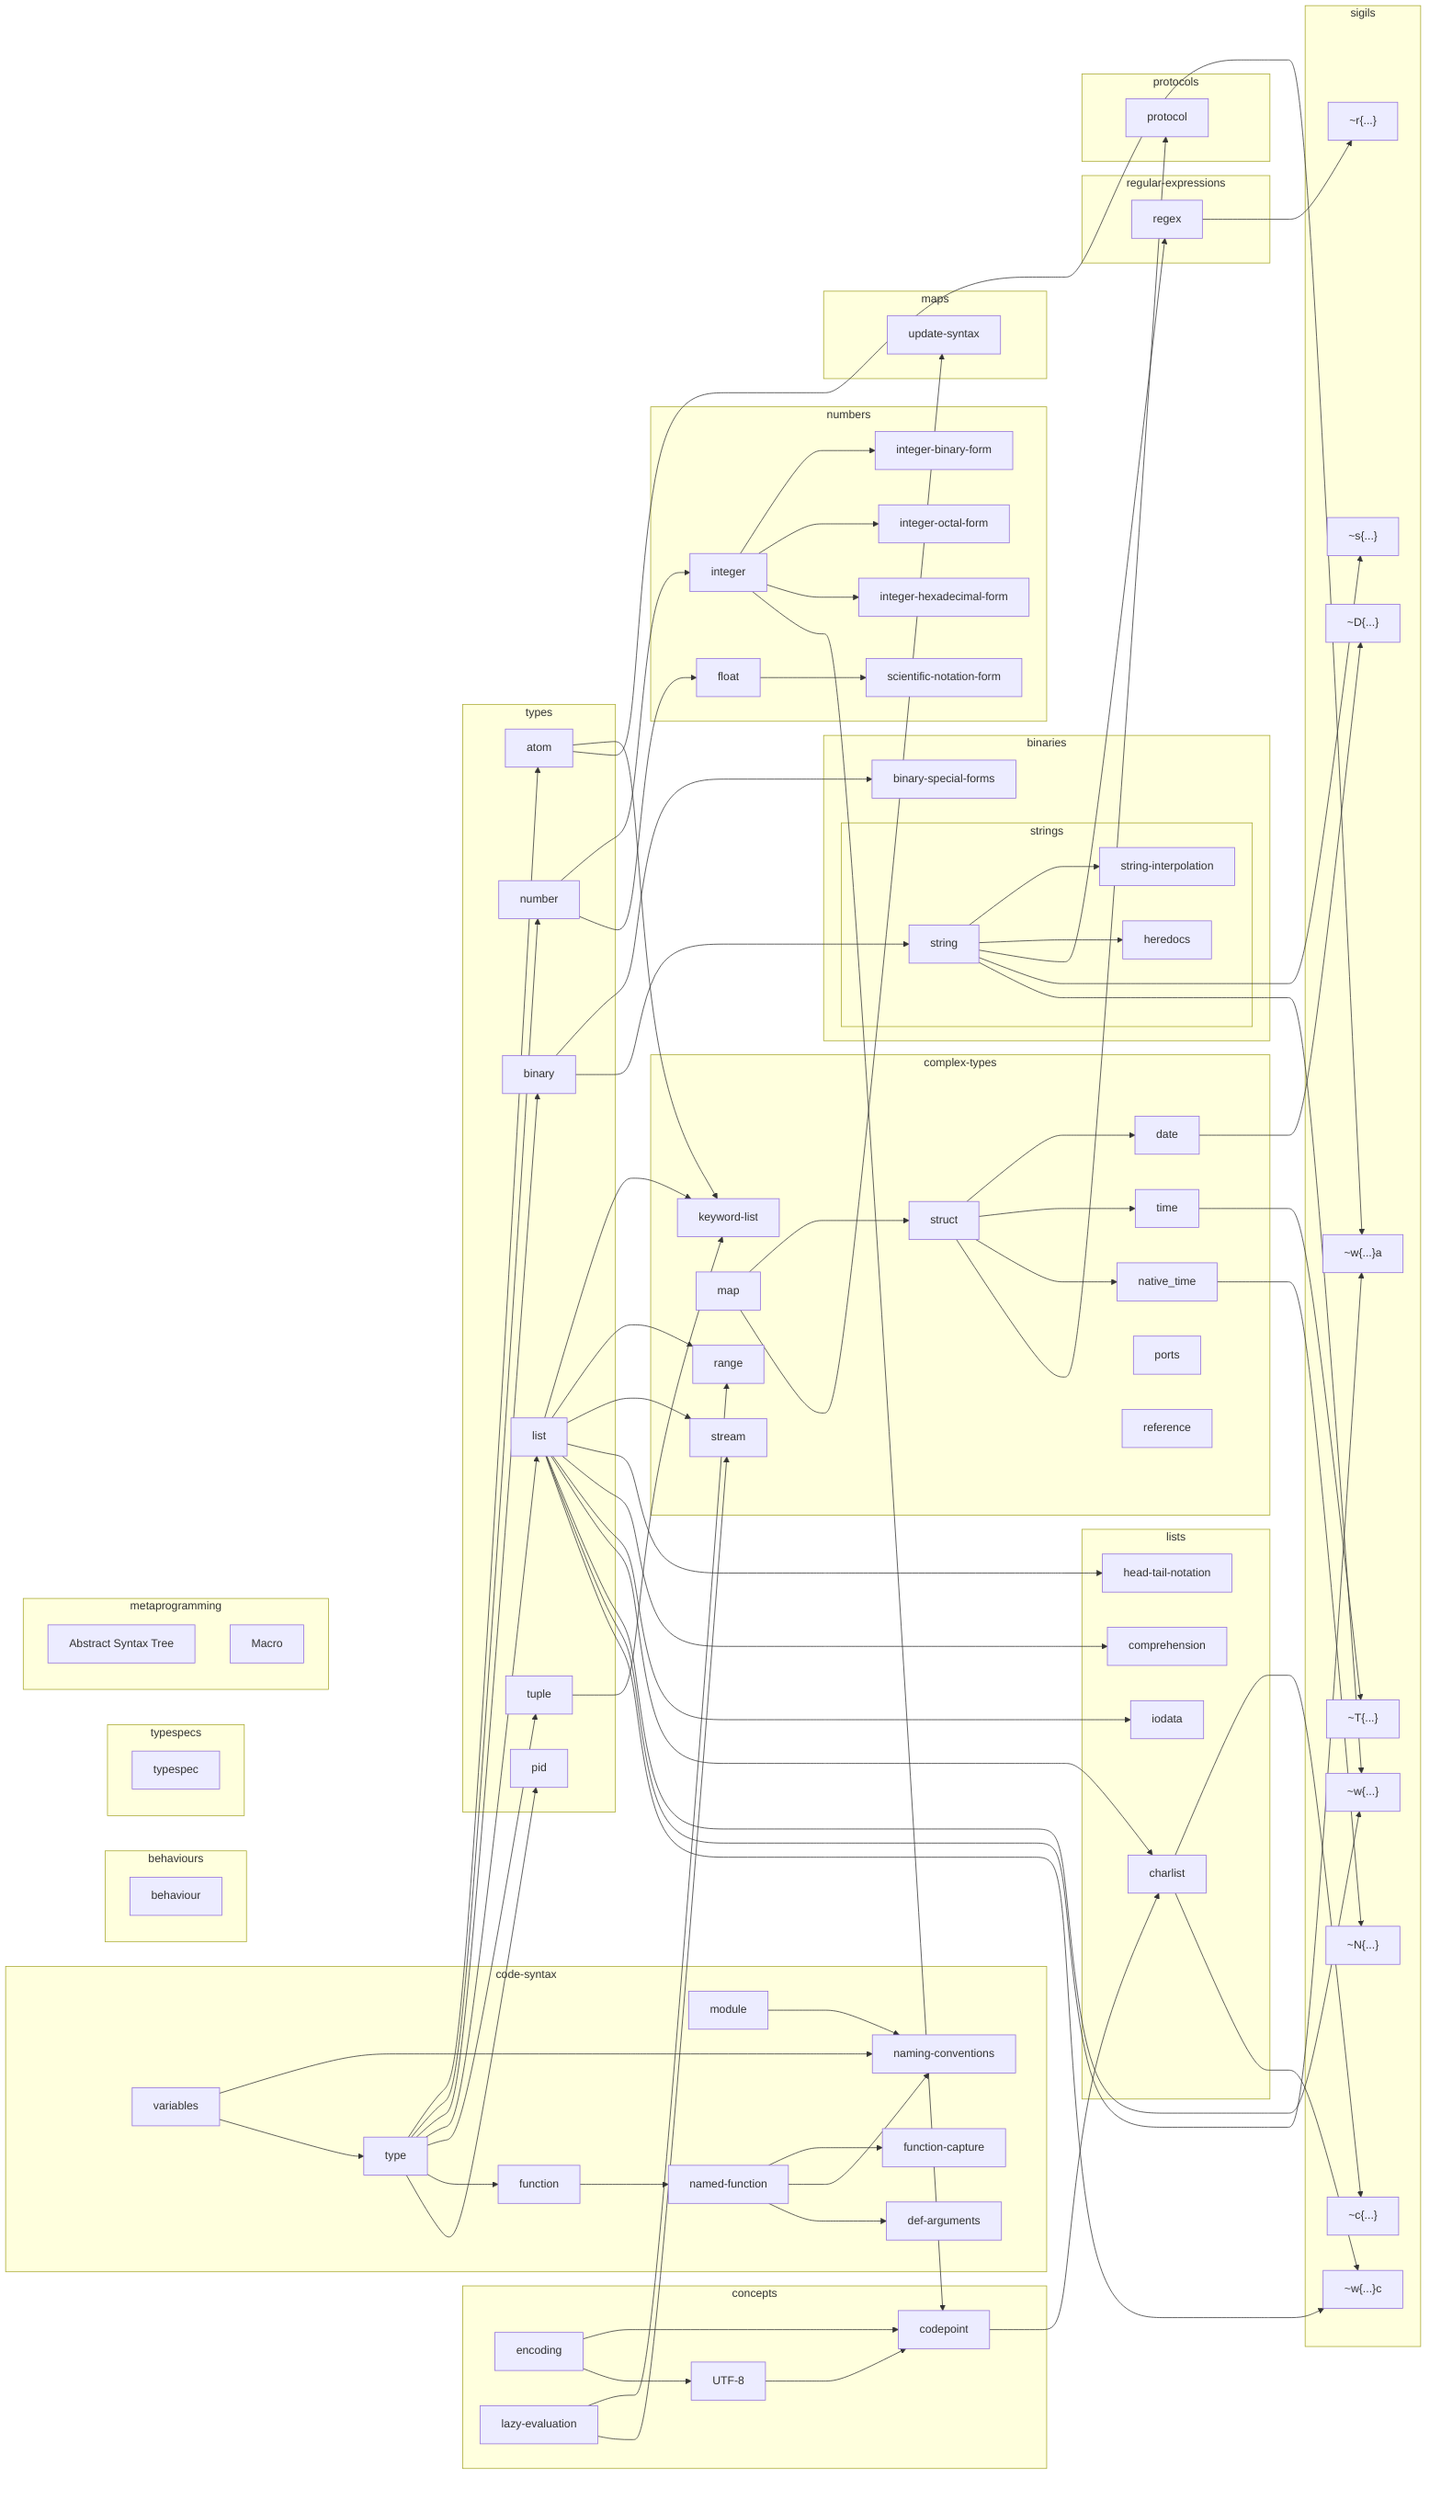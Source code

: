 graph LR;
    subgraph concepts
      encoding-->codepoint
      encoding-->UTF-8
      UTF-8-->codepoint

      lazy-evaluation
    end

    subgraph code-syntax
      module
      module-->naming-conventions

      named-function
      function-->named-function
      named-function-->function-capture
      named-function-->naming-conventions
      named-function-->def-arguments

      variables
      variables-->naming-conventions
      variables-->type

      naming-conventions
    end

    subgraph types
      type-->atom
      type-->number
      type-->binary
      type-->list
      type-->tuple
      type-->function
      type-->pid
    end

    subgraph complex-types
      keyword-list
      list-->keyword-list
      tuple-->keyword-list
      atom-->keyword-list

      map

      struct
      map-->struct

      date
      struct-->date

      time
      struct-->time

      native_time
      struct-->native_time

      range
      lazy-evaluation-->range
      list-->range

      stream
      lazy-evaluation-->stream
      list-->stream

      ports

      reference
    end

    subgraph numbers
      number-->integer
      integer-->integer-binary-form
      integer-->integer-octal-form
      integer-->integer-hexadecimal-form
      integer-->codepoint

      number-->float
      float-->scientific-notation-form
    end

    subgraph lists
      list-->head-tail-notation
      list-->comprehension
      list-->iodata

      list-->charlist
      codepoint-->charlist
    end

    subgraph binaries
      binary-->binary-special-forms

      subgraph strings
        binary-->string

        string-->string-interpolation
        string-->heredocs
      end
    end

    subgraph maps
      map-->update-syntax
    end

    subgraph regular-expressions
      regex
      string-->regex
    end

    subgraph protocols
      protocol
      struct-->protocol
    end

    subgraph behaviours
      behaviour
    end

    subgraph typespecs
      typespec
    end

    subgraph metaprogramming
      AST[Abstract Syntax Tree]
      Macro
    end

    subgraph sigils
      sigil_r["#126;r{...}"]
      regex-->sigil_r

      sigil_s["#126;s{...}"]
      string-->sigil_s

      sigil_c["#126;c{...}"]
      charlist-->sigil_c

      sigil_w["#126;w{...}"]
      list-->sigil_w
      string-->sigil_w

      sigil_wa["#126;w{...}a"]
      list-->sigil_wa
      atom-->sigil_wa

      sigil_wc["#126;w{...}c"]
      list-->sigil_wc
      charlist-->sigil_wc

      sigil_D["#126;D{...}"]
      date-->sigil_D

      sigil_T["#126;T{...}"]
      time-->sigil_T

      sigil_N["#126;N{...}"]
      native_time-->sigil_N
    end